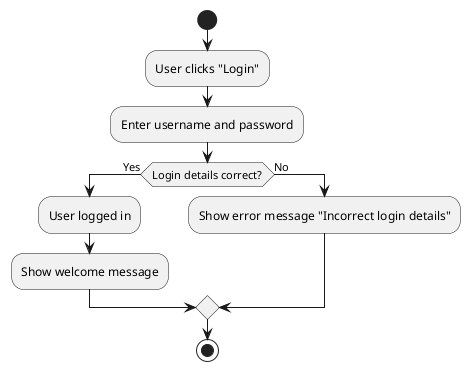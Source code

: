 @startuml
Start
:User clicks "Login";
:Enter username and password;
if (Login details correct?) then (Yes)
   :User logged in;
   :Show welcome message;
else (No)
   :Show error message "Incorrect login details";
endif
Stop
@enduml






















@startuml
start
:Gebruiker klikt op "Inloggen";
:Voer gebruikersnaam en wachtwoord in;
if (Inloggegevens correct?) then (Ja)
  :Gebruiker ingelogd;
  :Toon welkomstbericht;
else (Nee)
  :Toon foutmelding "Onjuiste inloggegevens";
endif
stop
@enduml



